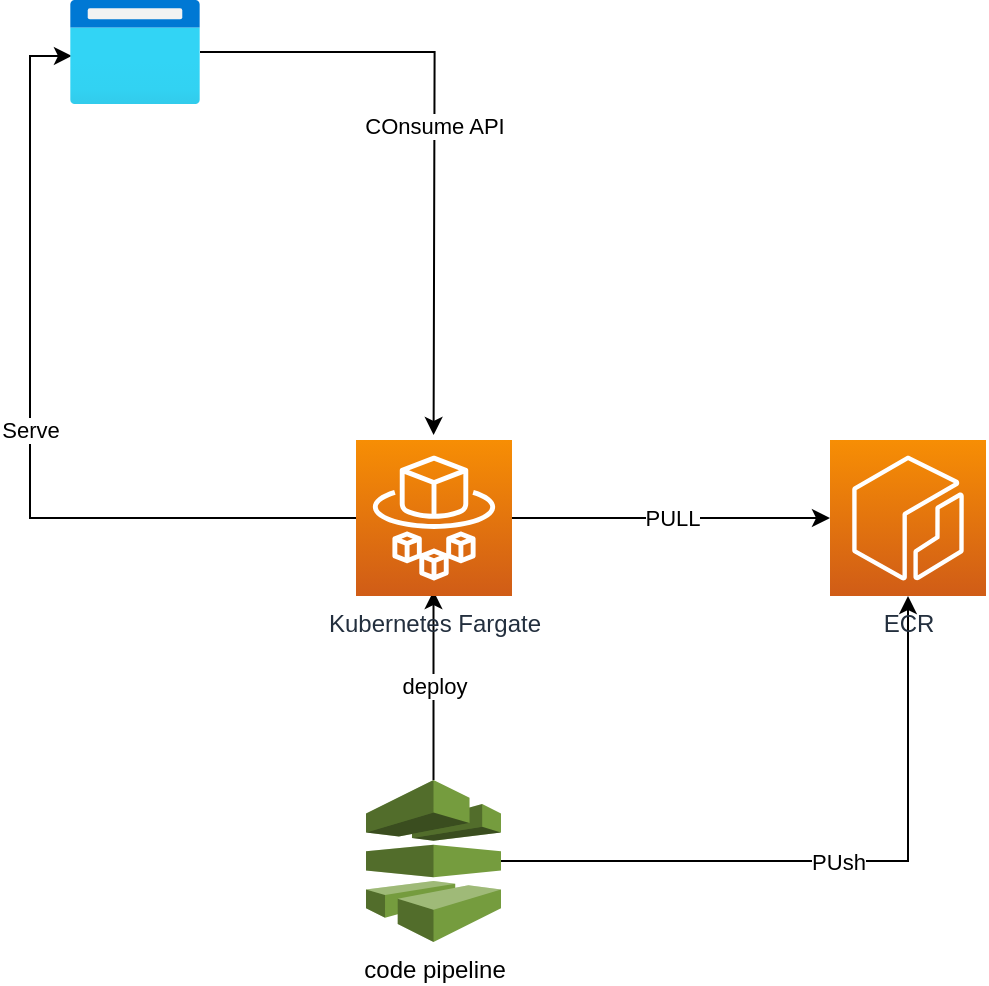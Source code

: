 <mxfile>
    <diagram id="5BrL5BPRzOXZWSM9ZlgF" name="Page-1">
        <mxGraphModel dx="1118" dy="777" grid="1" gridSize="10" guides="1" tooltips="1" connect="1" arrows="1" fold="1" page="1" pageScale="1" pageWidth="850" pageHeight="1100" math="0" shadow="0">
            <root>
                <mxCell id="0"/>
                <mxCell id="1" parent="0"/>
                <mxCell id="15" value="Serve" style="edgeStyle=orthogonalEdgeStyle;rounded=0;orthogonalLoop=1;jettySize=auto;html=1;entryX=0.015;entryY=0.538;entryDx=0;entryDy=0;entryPerimeter=0;exitX=0;exitY=0.5;exitDx=0;exitDy=0;exitPerimeter=0;" edge="1" parent="1" source="22" target="18">
                    <mxGeometry relative="1" as="geometry">
                        <mxPoint x="296.5" y="246.5" as="sourcePoint"/>
                    </mxGeometry>
                </mxCell>
                <mxCell id="17" value="COnsume API" style="edgeStyle=orthogonalEdgeStyle;rounded=0;orthogonalLoop=1;jettySize=auto;html=1;" edge="1" parent="1" source="18">
                    <mxGeometry relative="1" as="geometry">
                        <mxPoint x="401.8" y="397.5" as="targetPoint"/>
                    </mxGeometry>
                </mxCell>
                <mxCell id="18" value="" style="aspect=fixed;html=1;points=[];align=center;image;fontSize=12;image=img/lib/azure2/general/Browser.svg;" vertex="1" parent="1">
                    <mxGeometry x="220" y="180" width="65" height="52" as="geometry"/>
                </mxCell>
                <mxCell id="19" value="deploy" style="edgeStyle=orthogonalEdgeStyle;rounded=0;orthogonalLoop=1;jettySize=auto;html=1;entryX=0.5;entryY=1;entryDx=0;entryDy=0;entryPerimeter=0;" edge="1" parent="1" source="21">
                    <mxGeometry relative="1" as="geometry">
                        <mxPoint x="401.75" y="475.5" as="targetPoint"/>
                    </mxGeometry>
                </mxCell>
                <mxCell id="24" value="PUsh" style="edgeStyle=orthogonalEdgeStyle;rounded=0;orthogonalLoop=1;jettySize=auto;html=1;entryX=0.5;entryY=1;entryDx=0;entryDy=0;entryPerimeter=0;" edge="1" parent="1" source="21" target="23">
                    <mxGeometry relative="1" as="geometry"/>
                </mxCell>
                <mxCell id="21" value="code pipeline" style="outlineConnect=0;dashed=0;verticalLabelPosition=bottom;verticalAlign=top;align=center;html=1;shape=mxgraph.aws3.codepipeline;fillColor=#759C3E;gradientColor=none;" vertex="1" parent="1">
                    <mxGeometry x="368" y="570" width="67.5" height="81" as="geometry"/>
                </mxCell>
                <mxCell id="25" value="PULL" style="edgeStyle=orthogonalEdgeStyle;rounded=0;orthogonalLoop=1;jettySize=auto;html=1;" edge="1" parent="1" source="22" target="23">
                    <mxGeometry relative="1" as="geometry"/>
                </mxCell>
                <mxCell id="22" value="Kubernetes Fargate" style="points=[[0,0,0],[0.25,0,0],[0.5,0,0],[0.75,0,0],[1,0,0],[0,1,0],[0.25,1,0],[0.5,1,0],[0.75,1,0],[1,1,0],[0,0.25,0],[0,0.5,0],[0,0.75,0],[1,0.25,0],[1,0.5,0],[1,0.75,0]];outlineConnect=0;fontColor=#232F3E;gradientColor=#F78E04;gradientDirection=north;fillColor=#D05C17;strokeColor=#ffffff;dashed=0;verticalLabelPosition=bottom;verticalAlign=top;align=center;html=1;fontSize=12;fontStyle=0;aspect=fixed;shape=mxgraph.aws4.resourceIcon;resIcon=mxgraph.aws4.fargate;" vertex="1" parent="1">
                    <mxGeometry x="363" y="400" width="78" height="78" as="geometry"/>
                </mxCell>
                <mxCell id="23" value="ECR" style="points=[[0,0,0],[0.25,0,0],[0.5,0,0],[0.75,0,0],[1,0,0],[0,1,0],[0.25,1,0],[0.5,1,0],[0.75,1,0],[1,1,0],[0,0.25,0],[0,0.5,0],[0,0.75,0],[1,0.25,0],[1,0.5,0],[1,0.75,0]];outlineConnect=0;fontColor=#232F3E;gradientColor=#F78E04;gradientDirection=north;fillColor=#D05C17;strokeColor=#ffffff;dashed=0;verticalLabelPosition=bottom;verticalAlign=top;align=center;html=1;fontSize=12;fontStyle=0;aspect=fixed;shape=mxgraph.aws4.resourceIcon;resIcon=mxgraph.aws4.ecr;" vertex="1" parent="1">
                    <mxGeometry x="600" y="400" width="78" height="78" as="geometry"/>
                </mxCell>
            </root>
        </mxGraphModel>
    </diagram>
</mxfile>